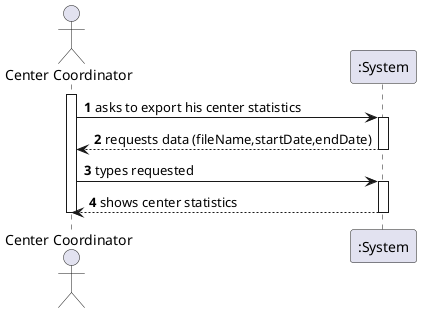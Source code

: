 @startuml US15_SSD
autonumber
actor "Center Coordinator" as COOR

activate COOR
COOR -> ":System" : asks to export his center statistics
activate ":System"
":System" --> COOR : requests data (fileName,startDate,endDate)
deactivate ":System"

COOR -> ":System" : types requested
activate ":System"

":System" --> COOR : shows center statistics
deactivate ":System"
deactivate COOR

@enduml